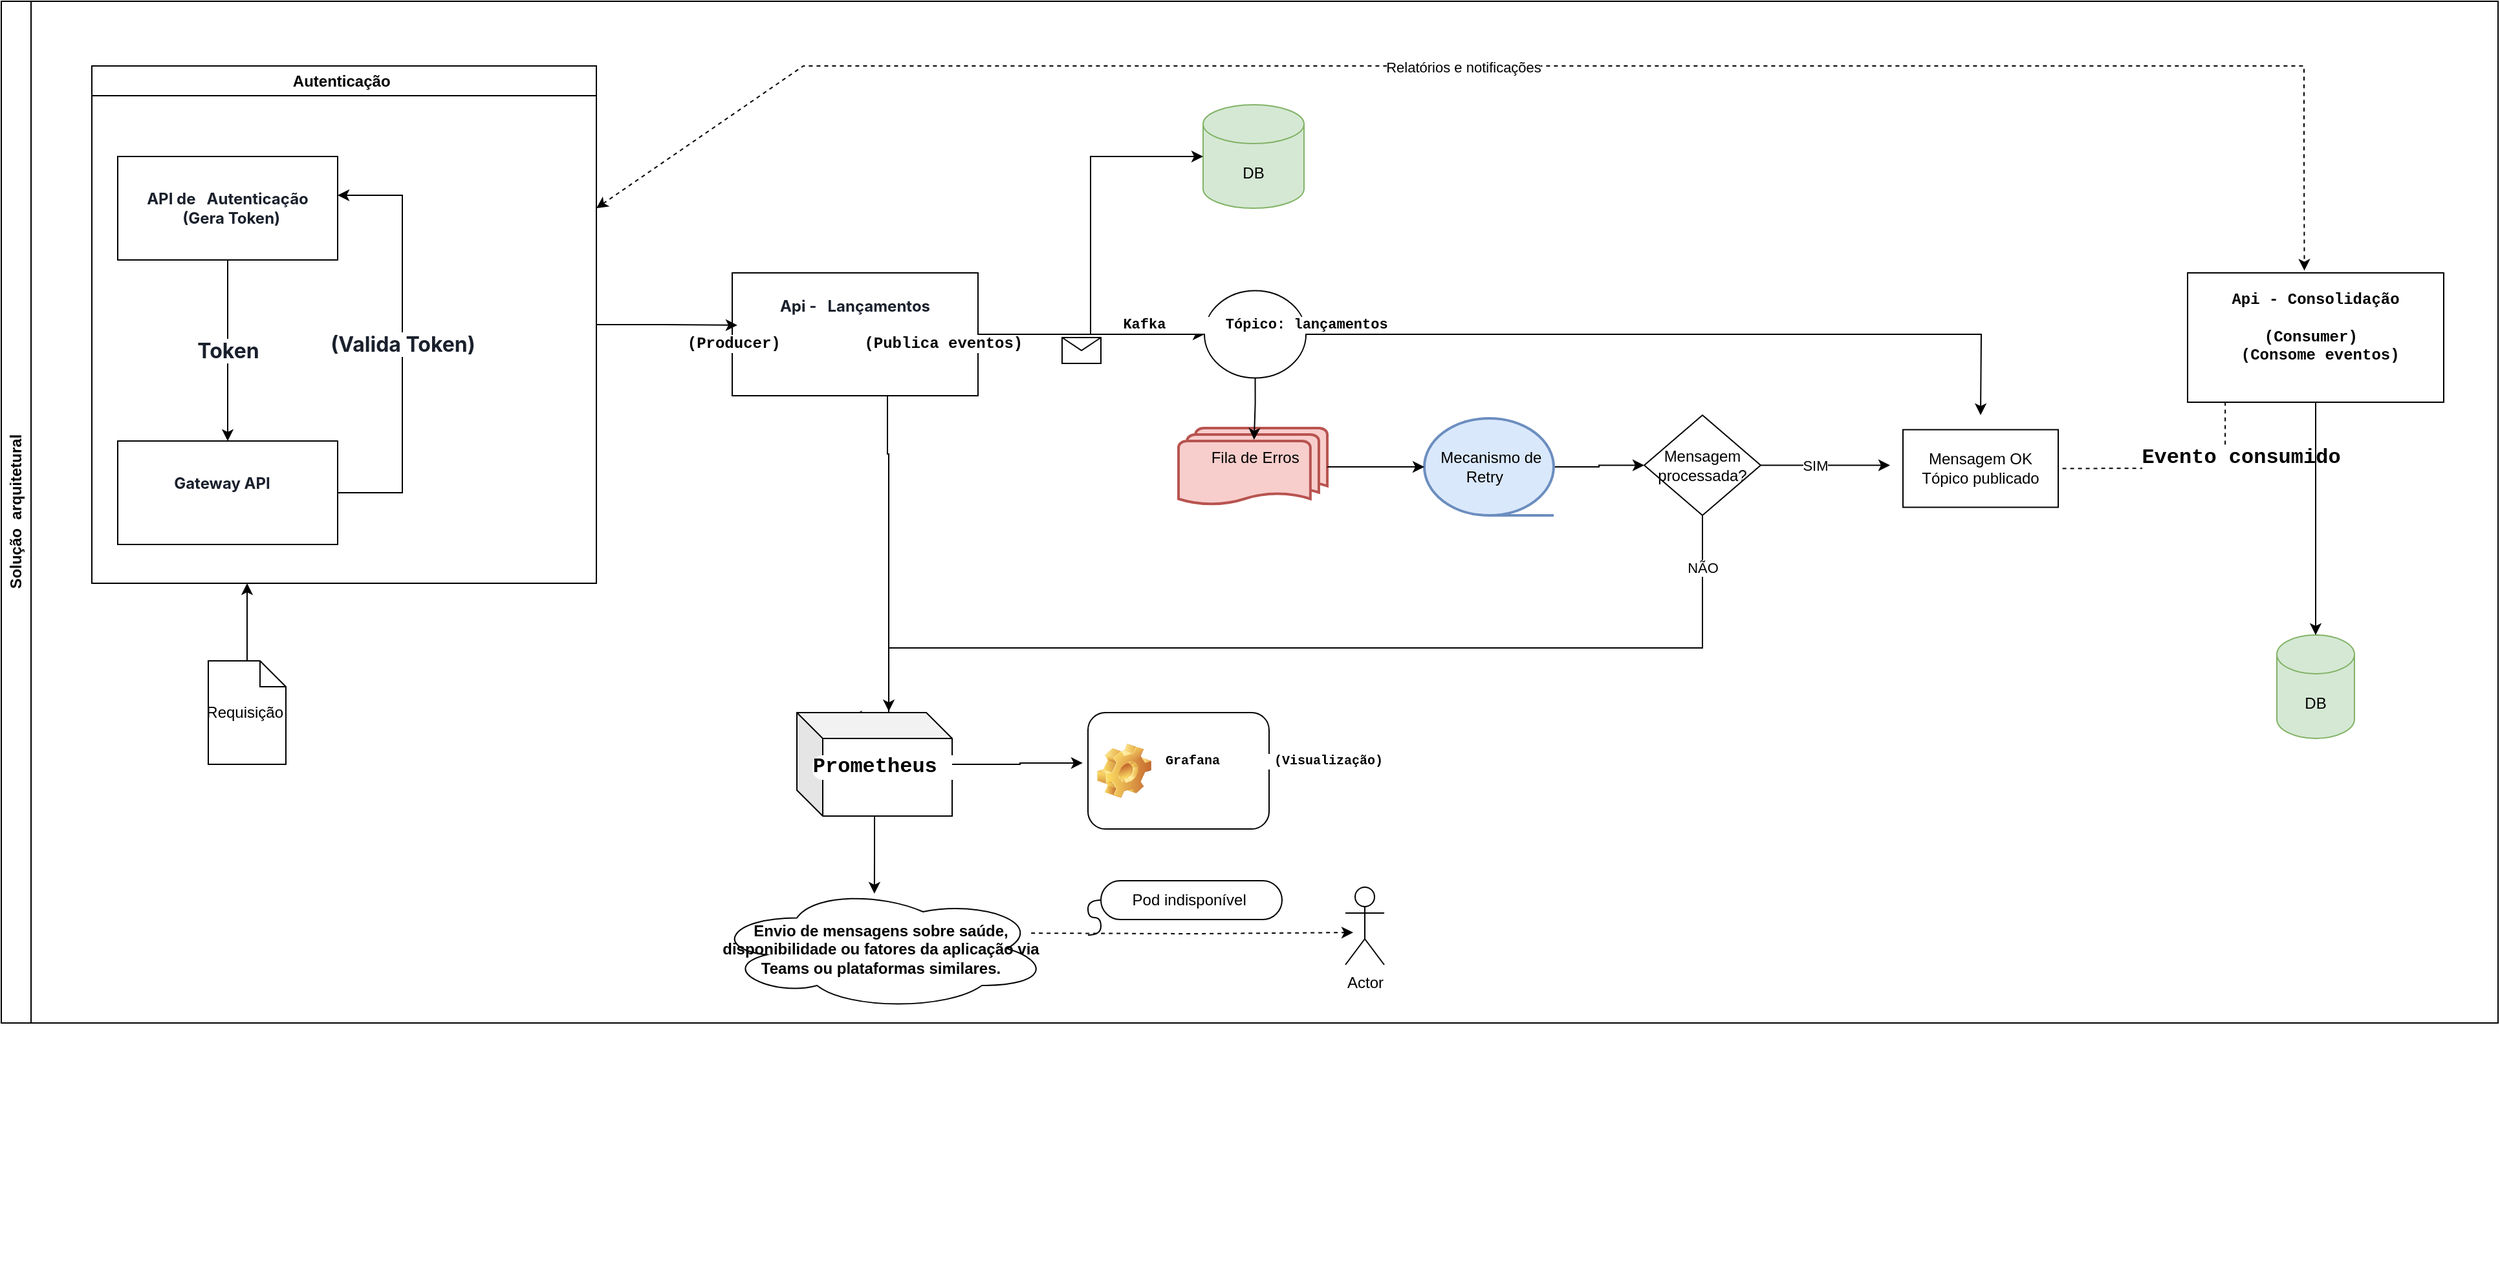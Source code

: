<mxfile version="24.7.17">
  <diagram name="Página-1" id="ITqUPIZxmLZg4kC9uVb1">
    <mxGraphModel dx="2025" dy="1398" grid="1" gridSize="10" guides="1" tooltips="1" connect="1" arrows="1" fold="1" page="1" pageScale="1" pageWidth="827" pageHeight="1169" math="0" shadow="0">
      <root>
        <mxCell id="0" />
        <mxCell id="1" parent="0" />
        <mxCell id="ezG9GX9ZQJPP13QtV_8G-1" value="&lt;pre style=&quot;--tw-border-spacing-x: 0; --tw-border-spacing-y: 0; --tw-translate-x: 0; --tw-translate-y: 0; --tw-rotate: 0; --tw-skew-x: 0; --tw-skew-y: 0; --tw-scale-x: 1; --tw-scale-y: 1; --tw-pan-x: ; --tw-pan-y: ; --tw-pinch-zoom: ; --tw-scroll-snap-strictness: proximity; --tw-gradient-from-position: ; --tw-gradient-via-position: ; --tw-gradient-to-position: ; --tw-ordinal: ; --tw-slashed-zero: ; --tw-numeric-figure: ; --tw-numeric-spacing: ; --tw-numeric-fraction: ; --tw-ring-inset: ; --tw-ring-offset-width: 0px; --tw-ring-offset-color: #fff; --tw-ring-color: rgb(59 130 246 / .5); --tw-ring-offset-shadow: 0 0 #0000; --tw-ring-shadow: 0 0 #0000; --tw-shadow: 0 0 #0000; --tw-shadow-colored: 0 0 #0000; --tw-blur: ; --tw-brightness: ; --tw-contrast: ; --tw-grayscale: ; --tw-hue-rotate: ; --tw-invert: ; --tw-saturate: ; --tw-sepia: ; --tw-drop-shadow: ; --tw-backdrop-blur: ; --tw-backdrop-brightness: ; --tw-backdrop-contrast: ; --tw-backdrop-grayscale: ; --tw-backdrop-hue-rotate: ; --tw-backdrop-invert: ; --tw-backdrop-opacity: ; --tw-backdrop-saturate: ; --tw-backdrop-sepia: ; --tw-contain-size: ; --tw-contain-layout: ; --tw-contain-paint: ; --tw-contain-style: ; box-sizing: border-box; border-width: 0px; border-style: solid; border-color: var(--chakra-colors-chakra-border-color); overflow-wrap: break-word; font-family: ui-monospace, SFMono-Regular, Menlo, Monaco, Consolas, &amp;quot;Liberation Mono&amp;quot;, &amp;quot;Courier New&amp;quot;, monospace; font-size: medium; margin: 0px 0px 1rem; border-radius: 0.5rem; position: relative; color: rgb(0, 0, 0); font-style: normal; font-variant-ligatures: normal; font-variant-caps: normal; letter-spacing: normal; orphans: 2; text-indent: 0px; text-transform: none; widows: 2; word-spacing: 0px; -webkit-text-stroke-width: 0px; background-color: rgb(255, 255, 255); text-decoration-thickness: initial; text-decoration-style: initial; text-decoration-color: initial;&quot; class=&quot;m-0 mb-4 rounded-lg relative&quot;&gt;&lt;br&gt;&lt;/pre&gt;" style="text;whiteSpace=wrap;html=1;align=center;verticalAlign=middle;fontStyle=1" vertex="1" parent="1">
          <mxGeometry x="280" y="900" width="260" height="80" as="geometry" />
        </mxCell>
        <mxCell id="ezG9GX9ZQJPP13QtV_8G-2" value="Solução&amp;nbsp; arquitetural" style="swimlane;horizontal=0;whiteSpace=wrap;html=1;" vertex="1" parent="1">
          <mxGeometry x="20" width="1930" height="790" as="geometry" />
        </mxCell>
        <mxCell id="ezG9GX9ZQJPP13QtV_8G-3" style="edgeStyle=orthogonalEdgeStyle;rounded=0;orthogonalLoop=1;jettySize=auto;html=1;dashed=1;exitX=0.908;exitY=0.374;exitDx=0;exitDy=0;exitPerimeter=0;entryX=0.5;entryY=0.5;entryDx=0;entryDy=0;entryPerimeter=0;" edge="1" parent="ezG9GX9ZQJPP13QtV_8G-2">
          <mxGeometry relative="1" as="geometry">
            <mxPoint x="796.08" y="720.53" as="sourcePoint" />
            <mxPoint x="1045" y="720" as="targetPoint" />
          </mxGeometry>
        </mxCell>
        <mxCell id="ezG9GX9ZQJPP13QtV_8G-4" value="Envio de mensagens sobre saúde, disponibilidade ou fatores da aplicação via Teams ou plataformas similares." style="ellipse;shape=cloud;whiteSpace=wrap;html=1;rounded=0;fontStyle=1;" vertex="1" parent="ezG9GX9ZQJPP13QtV_8G-2">
          <mxGeometry x="550" y="685" width="260" height="95" as="geometry" />
        </mxCell>
        <mxCell id="ezG9GX9ZQJPP13QtV_8G-5" value="&amp;nbsp; Autenticação&amp;nbsp; &amp;nbsp;" style="swimlane;whiteSpace=wrap;html=1;" vertex="1" parent="ezG9GX9ZQJPP13QtV_8G-2">
          <mxGeometry x="70" y="50" width="390" height="400" as="geometry" />
        </mxCell>
        <mxCell id="ezG9GX9ZQJPP13QtV_8G-6" value="&lt;div style=&quot;font-size: 12px;&quot;&gt;&lt;span style=&quot;background-color: rgb(255, 255, 255); color: rgb(26, 32, 44); font-family: Inter, sans-serif; font-size: 12px; white-space: pre;&quot;&gt;API de   &lt;/span&gt;&lt;span style=&quot;background-color: rgb(255, 255, 255); color: rgb(26, 32, 44); font-family: Inter, sans-serif; font-size: 12px; white-space: pre;&quot;&gt;Autenticação&lt;/span&gt;&lt;/div&gt;&lt;div style=&quot;font-size: 12px;&quot;&gt;&lt;span style=&quot;background-color: rgb(255, 255, 255); color: rgb(26, 32, 44); font-family: Inter, sans-serif; font-size: 12px; white-space: pre;&quot;&gt;   (Gera Token) &lt;/span&gt;&lt;/div&gt;" style="rounded=0;whiteSpace=wrap;html=1;align=center;verticalAlign=middle;fontStyle=1;fontSize=12;" vertex="1" parent="ezG9GX9ZQJPP13QtV_8G-5">
          <mxGeometry x="20" y="70" width="170" height="80" as="geometry" />
        </mxCell>
        <mxCell id="ezG9GX9ZQJPP13QtV_8G-7" value="&lt;div style=&quot;font-size: 12px;&quot;&gt;&lt;span style=&quot;color: rgb(26, 32, 44); font-family: Inter, sans-serif; font-size: 12px; white-space: pre; background-color: rgb(255, 255, 255);&quot;&gt;Gateway API   &lt;/span&gt;&lt;/div&gt;&lt;div style=&quot;font-size: 12px;&quot;&gt;&lt;span style=&quot;color: rgb(26, 32, 44); font-family: Inter, sans-serif; font-size: 12px; white-space: pre; background-color: rgb(255, 255, 255);&quot;&gt;     &lt;/span&gt;&lt;/div&gt;" style="rounded=0;whiteSpace=wrap;html=1;align=center;verticalAlign=middle;fontStyle=1;fontSize=12;" vertex="1" parent="ezG9GX9ZQJPP13QtV_8G-5">
          <mxGeometry x="20" y="290" width="170" height="80" as="geometry" />
        </mxCell>
        <mxCell id="ezG9GX9ZQJPP13QtV_8G-8" style="edgeStyle=orthogonalEdgeStyle;rounded=0;orthogonalLoop=1;jettySize=auto;html=1;entryX=0.5;entryY=0;entryDx=0;entryDy=0;align=center;verticalAlign=middle;fontStyle=1" edge="1" parent="ezG9GX9ZQJPP13QtV_8G-5" source="ezG9GX9ZQJPP13QtV_8G-6" target="ezG9GX9ZQJPP13QtV_8G-7">
          <mxGeometry relative="1" as="geometry" />
        </mxCell>
        <mxCell id="ezG9GX9ZQJPP13QtV_8G-9" value="&lt;span style=&quot;color: rgb(26, 32, 44); font-family: Inter, sans-serif; font-size: medium; white-space-collapse: preserve;&quot;&gt;Token&lt;/span&gt;" style="edgeLabel;html=1;align=center;verticalAlign=middle;resizable=0;points=[];fontStyle=1" vertex="1" connectable="0" parent="ezG9GX9ZQJPP13QtV_8G-8">
          <mxGeometry relative="1" as="geometry">
            <mxPoint as="offset" />
          </mxGeometry>
        </mxCell>
        <mxCell id="ezG9GX9ZQJPP13QtV_8G-10" value="&lt;span style=&quot;color: rgb(26, 32, 44); font-family: Inter, sans-serif; font-size: medium; white-space-collapse: preserve;&quot;&gt;(Valida Token)&lt;/span&gt;" style="edgeStyle=orthogonalEdgeStyle;rounded=0;orthogonalLoop=1;jettySize=auto;html=1;align=center;verticalAlign=middle;fontStyle=1;exitX=1;exitY=0.5;exitDx=0;exitDy=0;" edge="1" parent="ezG9GX9ZQJPP13QtV_8G-5" source="ezG9GX9ZQJPP13QtV_8G-7">
          <mxGeometry relative="1" as="geometry">
            <mxPoint x="190" y="100" as="targetPoint" />
            <Array as="points">
              <mxPoint x="240" y="330" />
              <mxPoint x="240" y="100" />
            </Array>
            <mxPoint as="offset" />
          </mxGeometry>
        </mxCell>
        <mxCell id="ezG9GX9ZQJPP13QtV_8G-11" style="edgeStyle=orthogonalEdgeStyle;rounded=0;orthogonalLoop=1;jettySize=auto;html=1;entryX=0.344;entryY=0.038;entryDx=0;entryDy=0;entryPerimeter=0;" edge="1" parent="ezG9GX9ZQJPP13QtV_8G-2" target="ezG9GX9ZQJPP13QtV_8G-19">
          <mxGeometry relative="1" as="geometry">
            <mxPoint x="685" y="400" as="targetPoint" />
            <mxPoint x="685" y="305" as="sourcePoint" />
            <Array as="points">
              <mxPoint x="685" y="350" />
              <mxPoint x="686" y="403" />
            </Array>
          </mxGeometry>
        </mxCell>
        <mxCell id="ezG9GX9ZQJPP13QtV_8G-12" style="edgeStyle=orthogonalEdgeStyle;rounded=0;orthogonalLoop=1;jettySize=auto;html=1;" edge="1" parent="ezG9GX9ZQJPP13QtV_8G-2" source="ezG9GX9ZQJPP13QtV_8G-13" target="ezG9GX9ZQJPP13QtV_8G-15">
          <mxGeometry relative="1" as="geometry" />
        </mxCell>
        <mxCell id="ezG9GX9ZQJPP13QtV_8G-13" value="&lt;div style=&quot;font-size: 12px;&quot;&gt;&lt;span style=&quot;color: rgb(26, 32, 44); font-family: Inter, sans-serif; font-size: 12px; white-space: pre; background-color: rgb(255, 255, 255);&quot;&gt;Api -  &lt;/span&gt;&lt;span style=&quot;color: rgb(26, 32, 44); font-family: Inter, sans-serif; font-size: 12px; white-space: pre; background-color: rgb(255, 255, 255);&quot;&gt; Lançamentos&lt;br style=&quot;font-size: 12px;&quot;&gt;&lt;br style=&quot;font-size: 12px;&quot;&gt;&lt;/span&gt;&lt;pre class=&quot;m-0 mb-4 rounded-lg relative&quot; style=&quot;--tw-border-spacing-x: 0; --tw-border-spacing-y: 0; --tw-translate-x: 0; --tw-translate-y: 0; --tw-rotate: 0; --tw-skew-x: 0; --tw-skew-y: 0; --tw-scale-x: 1; --tw-scale-y: 1; --tw-pan-x: ; --tw-pan-y: ; --tw-pinch-zoom: ; --tw-scroll-snap-strictness: proximity; --tw-gradient-from-position: ; --tw-gradient-via-position: ; --tw-gradient-to-position: ; --tw-ordinal: ; --tw-slashed-zero: ; --tw-numeric-figure: ; --tw-numeric-spacing: ; --tw-numeric-fraction: ; --tw-ring-inset: ; --tw-ring-offset-width: 0px; --tw-ring-offset-color: #fff; --tw-ring-color: rgb(59 130 246 / .5); --tw-ring-offset-shadow: 0 0 #0000; --tw-ring-shadow: 0 0 #0000; --tw-shadow: 0 0 #0000; --tw-shadow-colored: 0 0 #0000; --tw-blur: ; --tw-brightness: ; --tw-contrast: ; --tw-grayscale: ; --tw-hue-rotate: ; --tw-invert: ; --tw-saturate: ; --tw-sepia: ; --tw-drop-shadow: ; --tw-backdrop-blur: ; --tw-backdrop-brightness: ; --tw-backdrop-contrast: ; --tw-backdrop-grayscale: ; --tw-backdrop-hue-rotate: ; --tw-backdrop-invert: ; --tw-backdrop-opacity: ; --tw-backdrop-saturate: ; --tw-backdrop-sepia: ; --tw-contain-size: ; --tw-contain-layout: ; --tw-contain-paint: ; --tw-contain-style: ; box-sizing: border-box; border-width: 0px; border-style: solid; border-color: var(--chakra-colors-chakra-border-color); overflow-wrap: break-word; font-family: ui-monospace, SFMono-Regular, Menlo, Monaco, Consolas, &amp;quot;Liberation Mono&amp;quot;, &amp;quot;Courier New&amp;quot;, monospace; font-size: 12px; margin-top: 0px; margin-bottom: 1rem; border-radius: 0.5rem; position: relative; background-color: rgb(255, 255, 255);&quot;&gt;&lt;code class=&quot;whitespace-pre-wrap&quot; style=&quot;--tw-border-spacing-x: 0; --tw-border-spacing-y: 0; --tw-translate-x: 0; --tw-translate-y: 0; --tw-rotate: 0; --tw-skew-x: 0; --tw-skew-y: 0; --tw-scale-x: 1; --tw-scale-y: 1; --tw-pan-x: ; --tw-pan-y: ; --tw-pinch-zoom: ; --tw-scroll-snap-strictness: proximity; --tw-gradient-from-position: ; --tw-gradient-via-position: ; --tw-gradient-to-position: ; --tw-ordinal: ; --tw-slashed-zero: ; --tw-numeric-figure: ; --tw-numeric-spacing: ; --tw-numeric-fraction: ; --tw-ring-inset: ; --tw-ring-offset-width: 0px; --tw-ring-offset-color: #fff; --tw-ring-color: rgb(59 130 246 / .5); --tw-ring-offset-shadow: 0 0 #0000; --tw-ring-shadow: 0 0 #0000; --tw-shadow: 0 0 #0000; --tw-shadow-colored: 0 0 #0000; --tw-blur: ; --tw-brightness: ; --tw-contrast: ; --tw-grayscale: ; --tw-hue-rotate: ; --tw-invert: ; --tw-saturate: ; --tw-sepia: ; --tw-drop-shadow: ; --tw-backdrop-blur: ; --tw-backdrop-brightness: ; --tw-backdrop-contrast: ; --tw-backdrop-grayscale: ; --tw-backdrop-hue-rotate: ; --tw-backdrop-invert: ; --tw-backdrop-opacity: ; --tw-backdrop-saturate: ; --tw-backdrop-sepia: ; --tw-contain-size: ; --tw-contain-layout: ; --tw-contain-paint: ; --tw-contain-style: ; box-sizing: border-box; border-width: 0px; border-style: solid; border-color: var(--chakra-colors-chakra-border-color); overflow-wrap: break-word; font-family: ui-monospace, SFMono-Regular, Menlo, Monaco, Consolas, &amp;quot;Liberation Mono&amp;quot;, &amp;quot;Courier New&amp;quot;, monospace; font-size: 12px; text-wrap-mode: wrap;&quot;&gt;(Producer)         (Publica eventos)&lt;/code&gt;&lt;/pre&gt;&lt;span style=&quot;color: rgb(26, 32, 44); font-family: Inter, sans-serif; font-size: 12px; white-space: pre; background-color: rgb(255, 255, 255);&quot;&gt;&lt;/span&gt;&lt;/div&gt;" style="rounded=0;whiteSpace=wrap;html=1;align=center;verticalAlign=middle;fontStyle=1;fontSize=12;" vertex="1" parent="ezG9GX9ZQJPP13QtV_8G-2">
          <mxGeometry x="565" y="210" width="190" height="95" as="geometry" />
        </mxCell>
        <mxCell id="ezG9GX9ZQJPP13QtV_8G-14" style="edgeStyle=orthogonalEdgeStyle;rounded=0;orthogonalLoop=1;jettySize=auto;html=1;" edge="1" parent="ezG9GX9ZQJPP13QtV_8G-2" source="ezG9GX9ZQJPP13QtV_8G-15">
          <mxGeometry relative="1" as="geometry">
            <mxPoint x="1530" y="320" as="targetPoint" />
          </mxGeometry>
        </mxCell>
        <mxCell id="ezG9GX9ZQJPP13QtV_8G-15" value="&lt;pre style=&quot;font-weight: 700; --tw-border-spacing-x: 0; --tw-border-spacing-y: 0; --tw-translate-x: 0; --tw-translate-y: 0; --tw-rotate: 0; --tw-skew-x: 0; --tw-skew-y: 0; --tw-scale-x: 1; --tw-scale-y: 1; --tw-pan-x: ; --tw-pan-y: ; --tw-pinch-zoom: ; --tw-scroll-snap-strictness: proximity; --tw-gradient-from-position: ; --tw-gradient-via-position: ; --tw-gradient-to-position: ; --tw-ordinal: ; --tw-slashed-zero: ; --tw-numeric-figure: ; --tw-numeric-spacing: ; --tw-numeric-fraction: ; --tw-ring-inset: ; --tw-ring-offset-width: 0px; --tw-ring-offset-color: #fff; --tw-ring-color: rgb(59 130 246 / .5); --tw-ring-offset-shadow: 0 0 #0000; --tw-ring-shadow: 0 0 #0000; --tw-shadow: 0 0 #0000; --tw-shadow-colored: 0 0 #0000; --tw-blur: ; --tw-brightness: ; --tw-contrast: ; --tw-grayscale: ; --tw-hue-rotate: ; --tw-invert: ; --tw-saturate: ; --tw-sepia: ; --tw-drop-shadow: ; --tw-backdrop-blur: ; --tw-backdrop-brightness: ; --tw-backdrop-contrast: ; --tw-backdrop-grayscale: ; --tw-backdrop-hue-rotate: ; --tw-backdrop-invert: ; --tw-backdrop-opacity: ; --tw-backdrop-saturate: ; --tw-backdrop-sepia: ; --tw-contain-size: ; --tw-contain-layout: ; --tw-contain-paint: ; --tw-contain-style: ; box-sizing: border-box; border-width: 0px; border-style: solid; border-color: var(--chakra-colors-chakra-border-color); overflow-wrap: break-word; font-family: ui-monospace, SFMono-Regular, Menlo, Monaco, Consolas, &amp;quot;Liberation Mono&amp;quot;, &amp;quot;Courier New&amp;quot;, monospace; margin-top: 0px; margin-bottom: 1rem; border-radius: 0.5rem; position: relative; background-color: rgb(255, 255, 255); font-size: 11px;&quot; class=&quot;m-0 mb-4 rounded-lg relative&quot;&gt;&lt;code style=&quot;--tw-border-spacing-x: 0; --tw-border-spacing-y: 0; --tw-translate-x: 0; --tw-translate-y: 0; --tw-rotate: 0; --tw-skew-x: 0; --tw-skew-y: 0; --tw-scale-x: 1; --tw-scale-y: 1; --tw-pan-x: ; --tw-pan-y: ; --tw-pinch-zoom: ; --tw-scroll-snap-strictness: proximity; --tw-gradient-from-position: ; --tw-gradient-via-position: ; --tw-gradient-to-position: ; --tw-ordinal: ; --tw-slashed-zero: ; --tw-numeric-figure: ; --tw-numeric-spacing: ; --tw-numeric-fraction: ; --tw-ring-inset: ; --tw-ring-offset-width: 0px; --tw-ring-offset-color: #fff; --tw-ring-color: rgb(59 130 246 / .5); --tw-ring-offset-shadow: 0 0 #0000; --tw-ring-shadow: 0 0 #0000; --tw-shadow: 0 0 #0000; --tw-shadow-colored: 0 0 #0000; --tw-blur: ; --tw-brightness: ; --tw-contrast: ; --tw-grayscale: ; --tw-hue-rotate: ; --tw-invert: ; --tw-saturate: ; --tw-sepia: ; --tw-drop-shadow: ; --tw-backdrop-blur: ; --tw-backdrop-brightness: ; --tw-backdrop-contrast: ; --tw-backdrop-grayscale: ; --tw-backdrop-hue-rotate: ; --tw-backdrop-invert: ; --tw-backdrop-opacity: ; --tw-backdrop-saturate: ; --tw-backdrop-sepia: ; --tw-contain-size: ; --tw-contain-layout: ; --tw-contain-paint: ; --tw-contain-style: ; box-sizing: border-box; border-width: 0px; border-style: solid; border-color: var(--chakra-colors-chakra-border-color); overflow-wrap: break-word; font-family: ui-monospace, SFMono-Regular, Menlo, Monaco, Consolas, &amp;quot;Liberation Mono&amp;quot;, &amp;quot;Courier New&amp;quot;, monospace; font-size: 1em; text-wrap-mode: wrap;&quot; class=&quot;whitespace-pre-wrap&quot;&gt;Kafka       &lt;/code&gt;Tópico: lançamentos&lt;/pre&gt;" style="ellipse;whiteSpace=wrap;html=1;aspect=fixed;" vertex="1" parent="ezG9GX9ZQJPP13QtV_8G-2">
          <mxGeometry x="930" y="223.75" width="78.55" height="67.5" as="geometry" />
        </mxCell>
        <mxCell id="ezG9GX9ZQJPP13QtV_8G-16" value="" style="endArrow=none;dashed=1;html=1;rounded=0;align=center;verticalAlign=middle;fontStyle=1;exitX=0.147;exitY=0.997;exitDx=0;exitDy=0;exitPerimeter=0;entryX=1;entryY=0.5;entryDx=0;entryDy=0;" edge="1" parent="ezG9GX9ZQJPP13QtV_8G-2" source="ezG9GX9ZQJPP13QtV_8G-27" target="ezG9GX9ZQJPP13QtV_8G-43">
          <mxGeometry width="50" height="50" relative="1" as="geometry">
            <mxPoint x="1810" y="350" as="sourcePoint" />
            <mxPoint x="1500" y="380" as="targetPoint" />
            <Array as="points">
              <mxPoint x="1719" y="361" />
            </Array>
          </mxGeometry>
        </mxCell>
        <mxCell id="ezG9GX9ZQJPP13QtV_8G-17" value="Text" style="edgeLabel;html=1;align=center;verticalAlign=middle;resizable=0;points=[];fontStyle=1" vertex="1" connectable="0" parent="ezG9GX9ZQJPP13QtV_8G-16">
          <mxGeometry relative="1" as="geometry">
            <mxPoint x="50" y="1" as="offset" />
          </mxGeometry>
        </mxCell>
        <mxCell id="ezG9GX9ZQJPP13QtV_8G-18" value="&lt;pre class=&quot;m-0 mb-4 rounded-lg relative&quot; style=&quot;--tw-border-spacing-x: 0; --tw-border-spacing-y: 0; --tw-translate-x: 0; --tw-translate-y: 0; --tw-rotate: 0; --tw-skew-x: 0; --tw-skew-y: 0; --tw-scale-x: 1; --tw-scale-y: 1; --tw-pan-x: ; --tw-pan-y: ; --tw-pinch-zoom: ; --tw-scroll-snap-strictness: proximity; --tw-gradient-from-position: ; --tw-gradient-via-position: ; --tw-gradient-to-position: ; --tw-ordinal: ; --tw-slashed-zero: ; --tw-numeric-figure: ; --tw-numeric-spacing: ; --tw-numeric-fraction: ; --tw-ring-inset: ; --tw-ring-offset-width: 0px; --tw-ring-offset-color: #fff; --tw-ring-color: rgb(59 130 246 / .5); --tw-ring-offset-shadow: 0 0 #0000; --tw-ring-shadow: 0 0 #0000; --tw-shadow: 0 0 #0000; --tw-shadow-colored: 0 0 #0000; --tw-blur: ; --tw-brightness: ; --tw-contrast: ; --tw-grayscale: ; --tw-hue-rotate: ; --tw-invert: ; --tw-saturate: ; --tw-sepia: ; --tw-drop-shadow: ; --tw-backdrop-blur: ; --tw-backdrop-brightness: ; --tw-backdrop-contrast: ; --tw-backdrop-grayscale: ; --tw-backdrop-hue-rotate: ; --tw-backdrop-invert: ; --tw-backdrop-opacity: ; --tw-backdrop-saturate: ; --tw-backdrop-sepia: ; --tw-contain-size: ; --tw-contain-layout: ; --tw-contain-paint: ; --tw-contain-style: ; box-sizing: border-box; border-width: 0px; border-style: solid; border-color: var(--chakra-colors-chakra-border-color); overflow-wrap: break-word; font-family: ui-monospace, SFMono-Regular, Menlo, Monaco, Consolas, &amp;quot;Liberation Mono&amp;quot;, &amp;quot;Courier New&amp;quot;, monospace; font-size: medium; margin-top: 0px; margin-bottom: 1rem; border-radius: 0.5rem; position: relative;&quot;&gt;&lt;code class=&quot;whitespace-pre-wrap&quot; style=&quot;--tw-border-spacing-x: 0; --tw-border-spacing-y: 0; --tw-translate-x: 0; --tw-translate-y: 0; --tw-rotate: 0; --tw-skew-x: 0; --tw-skew-y: 0; --tw-scale-x: 1; --tw-scale-y: 1; --tw-pan-x: ; --tw-pan-y: ; --tw-pinch-zoom: ; --tw-scroll-snap-strictness: proximity; --tw-gradient-from-position: ; --tw-gradient-via-position: ; --tw-gradient-to-position: ; --tw-ordinal: ; --tw-slashed-zero: ; --tw-numeric-figure: ; --tw-numeric-spacing: ; --tw-numeric-fraction: ; --tw-ring-inset: ; --tw-ring-offset-width: 0px; --tw-ring-offset-color: #fff; --tw-ring-color: rgb(59 130 246 / .5); --tw-ring-offset-shadow: 0 0 #0000; --tw-ring-shadow: 0 0 #0000; --tw-shadow: 0 0 #0000; --tw-shadow-colored: 0 0 #0000; --tw-blur: ; --tw-brightness: ; --tw-contrast: ; --tw-grayscale: ; --tw-hue-rotate: ; --tw-invert: ; --tw-saturate: ; --tw-sepia: ; --tw-drop-shadow: ; --tw-backdrop-blur: ; --tw-backdrop-brightness: ; --tw-backdrop-contrast: ; --tw-backdrop-grayscale: ; --tw-backdrop-hue-rotate: ; --tw-backdrop-invert: ; --tw-backdrop-opacity: ; --tw-backdrop-saturate: ; --tw-backdrop-sepia: ; --tw-contain-size: ; --tw-contain-layout: ; --tw-contain-paint: ; --tw-contain-style: ; box-sizing: border-box; border-width: 0px; border-style: solid; border-color: var(--chakra-colors-chakra-border-color); overflow-wrap: break-word; font-family: ui-monospace, SFMono-Regular, Menlo, Monaco, Consolas, &amp;quot;Liberation Mono&amp;quot;, &amp;quot;Courier New&amp;quot;, monospace; font-size: 1em; text-wrap-mode: wrap;&quot;&gt;Evento consumido&lt;/code&gt;&lt;/pre&gt;" style="edgeLabel;html=1;align=center;verticalAlign=middle;resizable=0;points=[];fontStyle=1" vertex="1" connectable="0" parent="ezG9GX9ZQJPP13QtV_8G-16">
          <mxGeometry relative="1" as="geometry">
            <mxPoint x="50" as="offset" />
          </mxGeometry>
        </mxCell>
        <mxCell id="ezG9GX9ZQJPP13QtV_8G-19" value="&lt;pre style=&quot;font-weight: 700; --tw-border-spacing-x: 0; --tw-border-spacing-y: 0; --tw-translate-x: 0; --tw-translate-y: 0; --tw-rotate: 0; --tw-skew-x: 0; --tw-skew-y: 0; --tw-scale-x: 1; --tw-scale-y: 1; --tw-pan-x: ; --tw-pan-y: ; --tw-pinch-zoom: ; --tw-scroll-snap-strictness: proximity; --tw-gradient-from-position: ; --tw-gradient-via-position: ; --tw-gradient-to-position: ; --tw-ordinal: ; --tw-slashed-zero: ; --tw-numeric-figure: ; --tw-numeric-spacing: ; --tw-numeric-fraction: ; --tw-ring-inset: ; --tw-ring-offset-width: 0px; --tw-ring-offset-color: #fff; --tw-ring-color: rgb(59 130 246 / .5); --tw-ring-offset-shadow: 0 0 #0000; --tw-ring-shadow: 0 0 #0000; --tw-shadow: 0 0 #0000; --tw-shadow-colored: 0 0 #0000; --tw-blur: ; --tw-brightness: ; --tw-contrast: ; --tw-grayscale: ; --tw-hue-rotate: ; --tw-invert: ; --tw-saturate: ; --tw-sepia: ; --tw-drop-shadow: ; --tw-backdrop-blur: ; --tw-backdrop-brightness: ; --tw-backdrop-contrast: ; --tw-backdrop-grayscale: ; --tw-backdrop-hue-rotate: ; --tw-backdrop-invert: ; --tw-backdrop-opacity: ; --tw-backdrop-saturate: ; --tw-backdrop-sepia: ; --tw-contain-size: ; --tw-contain-layout: ; --tw-contain-paint: ; --tw-contain-style: ; box-sizing: border-box; border-width: 0px; border-style: solid; border-color: var(--chakra-colors-chakra-border-color); overflow-wrap: break-word; font-family: ui-monospace, SFMono-Regular, Menlo, Monaco, Consolas, &amp;quot;Liberation Mono&amp;quot;, &amp;quot;Courier New&amp;quot;, monospace; font-size: medium; margin-top: 0px; margin-bottom: 1rem; border-radius: 0.5rem; position: relative; background-color: rgb(255, 255, 255);&quot; class=&quot;m-0 mb-4 rounded-lg relative&quot;&gt;&lt;code style=&quot;--tw-border-spacing-x: 0; --tw-border-spacing-y: 0; --tw-translate-x: 0; --tw-translate-y: 0; --tw-rotate: 0; --tw-skew-x: 0; --tw-skew-y: 0; --tw-scale-x: 1; --tw-scale-y: 1; --tw-pan-x: ; --tw-pan-y: ; --tw-pinch-zoom: ; --tw-scroll-snap-strictness: proximity; --tw-gradient-from-position: ; --tw-gradient-via-position: ; --tw-gradient-to-position: ; --tw-ordinal: ; --tw-slashed-zero: ; --tw-numeric-figure: ; --tw-numeric-spacing: ; --tw-numeric-fraction: ; --tw-ring-inset: ; --tw-ring-offset-width: 0px; --tw-ring-offset-color: #fff; --tw-ring-color: rgb(59 130 246 / .5); --tw-ring-offset-shadow: 0 0 #0000; --tw-ring-shadow: 0 0 #0000; --tw-shadow: 0 0 #0000; --tw-shadow-colored: 0 0 #0000; --tw-blur: ; --tw-brightness: ; --tw-contrast: ; --tw-grayscale: ; --tw-hue-rotate: ; --tw-invert: ; --tw-saturate: ; --tw-sepia: ; --tw-drop-shadow: ; --tw-backdrop-blur: ; --tw-backdrop-brightness: ; --tw-backdrop-contrast: ; --tw-backdrop-grayscale: ; --tw-backdrop-hue-rotate: ; --tw-backdrop-invert: ; --tw-backdrop-opacity: ; --tw-backdrop-saturate: ; --tw-backdrop-sepia: ; --tw-contain-size: ; --tw-contain-layout: ; --tw-contain-paint: ; --tw-contain-style: ; box-sizing: border-box; border-width: 0px; border-style: solid; border-color: var(--chakra-colors-chakra-border-color); overflow-wrap: break-word; font-family: ui-monospace, SFMono-Regular, Menlo, Monaco, Consolas, &amp;quot;Liberation Mono&amp;quot;, &amp;quot;Courier New&amp;quot;, monospace; font-size: 1em; text-wrap-mode: wrap;&quot; class=&quot;whitespace-pre-wrap&quot;&gt;Prometheus  &lt;/code&gt;&lt;/pre&gt;" style="shape=cube;whiteSpace=wrap;html=1;boundedLbl=1;backgroundOutline=1;darkOpacity=0.05;darkOpacity2=0.1;" vertex="1" parent="ezG9GX9ZQJPP13QtV_8G-2">
          <mxGeometry x="615" y="550" width="120" height="80" as="geometry" />
        </mxCell>
        <mxCell id="ezG9GX9ZQJPP13QtV_8G-20" value="&lt;pre style=&quot;text-align: center; --tw-border-spacing-x: 0; --tw-border-spacing-y: 0; --tw-translate-x: 0; --tw-translate-y: 0; --tw-rotate: 0; --tw-skew-x: 0; --tw-skew-y: 0; --tw-scale-x: 1; --tw-scale-y: 1; --tw-pan-x: ; --tw-pan-y: ; --tw-pinch-zoom: ; --tw-scroll-snap-strictness: proximity; --tw-gradient-from-position: ; --tw-gradient-via-position: ; --tw-gradient-to-position: ; --tw-ordinal: ; --tw-slashed-zero: ; --tw-numeric-figure: ; --tw-numeric-spacing: ; --tw-numeric-fraction: ; --tw-ring-inset: ; --tw-ring-offset-width: 0px; --tw-ring-offset-color: #fff; --tw-ring-color: rgb(59 130 246 / .5); --tw-ring-offset-shadow: 0 0 #0000; --tw-ring-shadow: 0 0 #0000; --tw-shadow: 0 0 #0000; --tw-shadow-colored: 0 0 #0000; --tw-blur: ; --tw-brightness: ; --tw-contrast: ; --tw-grayscale: ; --tw-hue-rotate: ; --tw-invert: ; --tw-saturate: ; --tw-sepia: ; --tw-drop-shadow: ; --tw-backdrop-blur: ; --tw-backdrop-brightness: ; --tw-backdrop-contrast: ; --tw-backdrop-grayscale: ; --tw-backdrop-hue-rotate: ; --tw-backdrop-invert: ; --tw-backdrop-opacity: ; --tw-backdrop-saturate: ; --tw-backdrop-sepia: ; --tw-contain-size: ; --tw-contain-layout: ; --tw-contain-paint: ; --tw-contain-style: ; box-sizing: border-box; border-width: 0px; border-style: solid; border-color: var(--chakra-colors-chakra-border-color); overflow-wrap: break-word; font-family: ui-monospace, SFMono-Regular, Menlo, Monaco, Consolas, &amp;quot;Liberation Mono&amp;quot;, &amp;quot;Courier New&amp;quot;, monospace; font-size: 10px; margin-top: 0px; margin-bottom: 1rem; border-radius: 0.5rem; position: relative; background-color: rgb(255, 255, 255);&quot; class=&quot;m-0 mb-4 rounded-lg relative&quot;&gt;&lt;code style=&quot;--tw-border-spacing-x: 0; --tw-border-spacing-y: 0; --tw-translate-x: 0; --tw-translate-y: 0; --tw-rotate: 0; --tw-skew-x: 0; --tw-skew-y: 0; --tw-scale-x: 1; --tw-scale-y: 1; --tw-pan-x: ; --tw-pan-y: ; --tw-pinch-zoom: ; --tw-scroll-snap-strictness: proximity; --tw-gradient-from-position: ; --tw-gradient-via-position: ; --tw-gradient-to-position: ; --tw-ordinal: ; --tw-slashed-zero: ; --tw-numeric-figure: ; --tw-numeric-spacing: ; --tw-numeric-fraction: ; --tw-ring-inset: ; --tw-ring-offset-width: 0px; --tw-ring-offset-color: #fff; --tw-ring-color: rgb(59 130 246 / .5); --tw-ring-offset-shadow: 0 0 #0000; --tw-ring-shadow: 0 0 #0000; --tw-shadow: 0 0 #0000; --tw-shadow-colored: 0 0 #0000; --tw-blur: ; --tw-brightness: ; --tw-contrast: ; --tw-grayscale: ; --tw-hue-rotate: ; --tw-invert: ; --tw-saturate: ; --tw-sepia: ; --tw-drop-shadow: ; --tw-backdrop-blur: ; --tw-backdrop-brightness: ; --tw-backdrop-contrast: ; --tw-backdrop-grayscale: ; --tw-backdrop-hue-rotate: ; --tw-backdrop-invert: ; --tw-backdrop-opacity: ; --tw-backdrop-saturate: ; --tw-backdrop-sepia: ; --tw-contain-size: ; --tw-contain-layout: ; --tw-contain-paint: ; --tw-contain-style: ; box-sizing: border-box; border-width: 0px; border-style: solid; border-color: var(--chakra-colors-chakra-border-color); overflow-wrap: break-word; font-family: ui-monospace, SFMono-Regular, Menlo, Monaco, Consolas, &amp;quot;Liberation Mono&amp;quot;, &amp;quot;Courier New&amp;quot;, monospace; font-size: 10px; text-wrap-mode: wrap;&quot; class=&quot;whitespace-pre-wrap&quot;&gt; Grafana       (Visualização)&lt;/code&gt;&lt;/pre&gt;" style="label;whiteSpace=wrap;html=1;image=img/clipart/Gear_128x128.png;fontSize=10;" vertex="1" parent="ezG9GX9ZQJPP13QtV_8G-2">
          <mxGeometry x="840" y="550" width="140" height="90" as="geometry" />
        </mxCell>
        <mxCell id="ezG9GX9ZQJPP13QtV_8G-21" style="edgeStyle=orthogonalEdgeStyle;rounded=0;orthogonalLoop=1;jettySize=auto;html=1;entryX=-0.029;entryY=0.433;entryDx=0;entryDy=0;entryPerimeter=0;" edge="1" parent="ezG9GX9ZQJPP13QtV_8G-2" source="ezG9GX9ZQJPP13QtV_8G-19" target="ezG9GX9ZQJPP13QtV_8G-20">
          <mxGeometry relative="1" as="geometry" />
        </mxCell>
        <mxCell id="ezG9GX9ZQJPP13QtV_8G-22" style="edgeStyle=orthogonalEdgeStyle;rounded=0;orthogonalLoop=1;jettySize=auto;html=1;entryX=0.442;entryY=0.053;entryDx=0;entryDy=0;entryPerimeter=0;" edge="1" parent="ezG9GX9ZQJPP13QtV_8G-2" source="ezG9GX9ZQJPP13QtV_8G-19">
          <mxGeometry relative="1" as="geometry">
            <mxPoint x="674.92" y="690.035" as="targetPoint" />
          </mxGeometry>
        </mxCell>
        <mxCell id="ezG9GX9ZQJPP13QtV_8G-23" value="Actor" style="shape=umlActor;verticalLabelPosition=bottom;verticalAlign=top;html=1;outlineConnect=0;" vertex="1" parent="ezG9GX9ZQJPP13QtV_8G-2">
          <mxGeometry x="1039" y="685" width="30" height="60" as="geometry" />
        </mxCell>
        <mxCell id="ezG9GX9ZQJPP13QtV_8G-24" value="Pod indisponível&amp;nbsp;" style="whiteSpace=wrap;html=1;rounded=1;arcSize=50;align=center;verticalAlign=middle;strokeWidth=1;autosize=1;spacing=4;treeFolding=1;treeMoving=1;newEdgeStyle={&quot;edgeStyle&quot;:&quot;entityRelationEdgeStyle&quot;,&quot;startArrow&quot;:&quot;none&quot;,&quot;endArrow&quot;:&quot;none&quot;,&quot;segment&quot;:10,&quot;curved&quot;:1,&quot;sourcePerimeterSpacing&quot;:0,&quot;targetPerimeterSpacing&quot;:0};" vertex="1" parent="ezG9GX9ZQJPP13QtV_8G-2">
          <mxGeometry x="850" y="680" width="140" height="30" as="geometry" />
        </mxCell>
        <mxCell id="ezG9GX9ZQJPP13QtV_8G-25" value="" style="edgeStyle=entityRelationEdgeStyle;startArrow=none;endArrow=none;segment=10;curved=1;sourcePerimeterSpacing=0;targetPerimeterSpacing=0;rounded=0;" edge="1" parent="ezG9GX9ZQJPP13QtV_8G-2" target="ezG9GX9ZQJPP13QtV_8G-24">
          <mxGeometry relative="1" as="geometry">
            <mxPoint x="840" y="722" as="sourcePoint" />
          </mxGeometry>
        </mxCell>
        <mxCell id="ezG9GX9ZQJPP13QtV_8G-26" value="DB" style="shape=cylinder3;whiteSpace=wrap;html=1;boundedLbl=1;backgroundOutline=1;size=15;fillColor=#d5e8d4;strokeColor=#82b366;" vertex="1" parent="ezG9GX9ZQJPP13QtV_8G-2">
          <mxGeometry x="1759" y="490" width="60" height="80" as="geometry" />
        </mxCell>
        <mxCell id="ezG9GX9ZQJPP13QtV_8G-27" value="&lt;div style=&quot;font-size: 12px;&quot;&gt;&lt;pre class=&quot;m-0 mb-4 rounded-lg relative&quot; style=&quot;--tw-border-spacing-x: 0; --tw-border-spacing-y: 0; --tw-translate-x: 0; --tw-translate-y: 0; --tw-rotate: 0; --tw-skew-x: 0; --tw-skew-y: 0; --tw-scale-x: 1; --tw-scale-y: 1; --tw-pan-x: ; --tw-pan-y: ; --tw-pinch-zoom: ; --tw-scroll-snap-strictness: proximity; --tw-gradient-from-position: ; --tw-gradient-via-position: ; --tw-gradient-to-position: ; --tw-ordinal: ; --tw-slashed-zero: ; --tw-numeric-figure: ; --tw-numeric-spacing: ; --tw-numeric-fraction: ; --tw-ring-inset: ; --tw-ring-offset-width: 0px; --tw-ring-offset-color: #fff; --tw-ring-color: rgb(59 130 246 / .5); --tw-ring-offset-shadow: 0 0 #0000; --tw-ring-shadow: 0 0 #0000; --tw-shadow: 0 0 #0000; --tw-shadow-colored: 0 0 #0000; --tw-blur: ; --tw-brightness: ; --tw-contrast: ; --tw-grayscale: ; --tw-hue-rotate: ; --tw-invert: ; --tw-saturate: ; --tw-sepia: ; --tw-drop-shadow: ; --tw-backdrop-blur: ; --tw-backdrop-brightness: ; --tw-backdrop-contrast: ; --tw-backdrop-grayscale: ; --tw-backdrop-hue-rotate: ; --tw-backdrop-invert: ; --tw-backdrop-opacity: ; --tw-backdrop-saturate: ; --tw-backdrop-sepia: ; --tw-contain-size: ; --tw-contain-layout: ; --tw-contain-paint: ; --tw-contain-style: ; box-sizing: border-box; border-width: 0px; border-style: solid; border-color: var(--chakra-colors-chakra-border-color); overflow-wrap: break-word; font-family: ui-monospace, SFMono-Regular, Menlo, Monaco, Consolas, &amp;quot;Liberation Mono&amp;quot;, &amp;quot;Courier New&amp;quot;, monospace; font-size: 12px; margin-top: 0px; margin-bottom: 1rem; border-radius: 0.5rem; position: relative; background-color: rgb(255, 255, 255);&quot;&gt;&lt;div style=&quot;font-size: 12px;&quot;&gt;&lt;span style=&quot;font-size: 12px; white-space: normal;&quot;&gt;Api - Consolidação&lt;/span&gt;&lt;/div&gt;&lt;code class=&quot;whitespace-pre-wrap&quot; style=&quot;--tw-border-spacing-x: 0; --tw-border-spacing-y: 0; --tw-translate-x: 0; --tw-translate-y: 0; --tw-rotate: 0; --tw-skew-x: 0; --tw-skew-y: 0; --tw-scale-x: 1; --tw-scale-y: 1; --tw-pan-x: ; --tw-pan-y: ; --tw-pinch-zoom: ; --tw-scroll-snap-strictness: proximity; --tw-gradient-from-position: ; --tw-gradient-via-position: ; --tw-gradient-to-position: ; --tw-ordinal: ; --tw-slashed-zero: ; --tw-numeric-figure: ; --tw-numeric-spacing: ; --tw-numeric-fraction: ; --tw-ring-inset: ; --tw-ring-offset-width: 0px; --tw-ring-offset-color: #fff; --tw-ring-color: rgb(59 130 246 / .5); --tw-ring-offset-shadow: 0 0 #0000; --tw-ring-shadow: 0 0 #0000; --tw-shadow: 0 0 #0000; --tw-shadow-colored: 0 0 #0000; --tw-blur: ; --tw-brightness: ; --tw-contrast: ; --tw-grayscale: ; --tw-hue-rotate: ; --tw-invert: ; --tw-saturate: ; --tw-sepia: ; --tw-drop-shadow: ; --tw-backdrop-blur: ; --tw-backdrop-brightness: ; --tw-backdrop-contrast: ; --tw-backdrop-grayscale: ; --tw-backdrop-hue-rotate: ; --tw-backdrop-invert: ; --tw-backdrop-opacity: ; --tw-backdrop-saturate: ; --tw-backdrop-sepia: ; --tw-contain-size: ; --tw-contain-layout: ; --tw-contain-paint: ; --tw-contain-style: ; box-sizing: border-box; border-width: 0px; border-style: solid; border-color: var(--chakra-colors-chakra-border-color); overflow-wrap: break-word; font-family: ui-monospace, SFMono-Regular, Menlo, Monaco, Consolas, &amp;quot;Liberation Mono&amp;quot;, &amp;quot;Courier New&amp;quot;, monospace; font-size: 12px; text-wrap-mode: wrap;&quot;&gt;&lt;div style=&quot;font-size: 12px;&quot;&gt;&lt;br style=&quot;font-size: 12px;&quot;&gt;&lt;/div&gt;&lt;div style=&quot;font-size: 12px;&quot;&gt;&lt;span style=&quot;font-size: 12px; white-space-collapse: collapse;&quot;&gt;(Consumer)&amp;nbsp;&lt;/span&gt;&lt;/div&gt;&lt;div style=&quot;font-size: 12px;&quot;&gt;&lt;span style=&quot;font-size: 12px; white-space-collapse: collapse;&quot;&gt;&amp;nbsp;(Consome eventos)&lt;/span&gt;&lt;/div&gt;&lt;/code&gt;&lt;/pre&gt;&lt;/div&gt;" style="rounded=0;whiteSpace=wrap;html=1;align=center;verticalAlign=middle;fontStyle=1;fontSize=12;" vertex="1" parent="ezG9GX9ZQJPP13QtV_8G-2">
          <mxGeometry x="1690" y="210" width="198" height="100" as="geometry" />
        </mxCell>
        <mxCell id="ezG9GX9ZQJPP13QtV_8G-28" style="edgeStyle=orthogonalEdgeStyle;rounded=0;orthogonalLoop=1;jettySize=auto;html=1;entryX=0.021;entryY=0.426;entryDx=0;entryDy=0;entryPerimeter=0;" edge="1" parent="ezG9GX9ZQJPP13QtV_8G-2" source="ezG9GX9ZQJPP13QtV_8G-5" target="ezG9GX9ZQJPP13QtV_8G-13">
          <mxGeometry relative="1" as="geometry" />
        </mxCell>
        <mxCell id="ezG9GX9ZQJPP13QtV_8G-29" style="edgeStyle=orthogonalEdgeStyle;rounded=0;orthogonalLoop=1;jettySize=auto;html=1;" edge="1" parent="ezG9GX9ZQJPP13QtV_8G-2" source="ezG9GX9ZQJPP13QtV_8G-30">
          <mxGeometry relative="1" as="geometry">
            <mxPoint x="190" y="450" as="targetPoint" />
          </mxGeometry>
        </mxCell>
        <mxCell id="ezG9GX9ZQJPP13QtV_8G-30" value="Requisição&amp;nbsp;" style="shape=note;size=20;whiteSpace=wrap;html=1;" vertex="1" parent="ezG9GX9ZQJPP13QtV_8G-2">
          <mxGeometry x="160" y="510" width="60" height="80" as="geometry" />
        </mxCell>
        <mxCell id="ezG9GX9ZQJPP13QtV_8G-31" value="" style="endArrow=classic;startArrow=classic;html=1;rounded=0;dashed=1;entryX=0.456;entryY=-0.017;entryDx=0;entryDy=0;entryPerimeter=0;" edge="1" parent="ezG9GX9ZQJPP13QtV_8G-2" target="ezG9GX9ZQJPP13QtV_8G-27">
          <mxGeometry width="50" height="50" relative="1" as="geometry">
            <mxPoint x="460" y="160" as="sourcePoint" />
            <mxPoint x="1400" y="200" as="targetPoint" />
            <Array as="points">
              <mxPoint x="620" y="50" />
              <mxPoint x="1190" y="50" />
              <mxPoint x="1780" y="50" />
              <mxPoint x="1780" y="120" />
            </Array>
          </mxGeometry>
        </mxCell>
        <mxCell id="ezG9GX9ZQJPP13QtV_8G-32" value="Relatórios e notificações" style="edgeLabel;html=1;align=center;verticalAlign=middle;resizable=0;points=[];" vertex="1" connectable="0" parent="ezG9GX9ZQJPP13QtV_8G-31">
          <mxGeometry x="-0.07" relative="1" as="geometry">
            <mxPoint y="1" as="offset" />
          </mxGeometry>
        </mxCell>
        <mxCell id="ezG9GX9ZQJPP13QtV_8G-33" value="DB" style="shape=cylinder3;whiteSpace=wrap;html=1;boundedLbl=1;backgroundOutline=1;size=15;fillColor=#d5e8d4;strokeColor=#82b366;" vertex="1" parent="ezG9GX9ZQJPP13QtV_8G-2">
          <mxGeometry x="929" y="80" width="78" height="80" as="geometry" />
        </mxCell>
        <mxCell id="ezG9GX9ZQJPP13QtV_8G-34" value="&amp;nbsp; &amp;nbsp; &amp;nbsp; &amp;nbsp;Fila de Erros&amp;nbsp; &amp;nbsp; &amp;nbsp; &amp;nbsp; &amp;nbsp;" style="strokeWidth=2;html=1;shape=mxgraph.flowchart.multi-document;whiteSpace=wrap;align=left;fillColor=#f8cecc;strokeColor=#b85450;" vertex="1" parent="ezG9GX9ZQJPP13QtV_8G-2">
          <mxGeometry x="910" y="330" width="115" height="60" as="geometry" />
        </mxCell>
        <mxCell id="ezG9GX9ZQJPP13QtV_8G-35" value="" style="shape=message;html=1;html=1;outlineConnect=0;labelPosition=center;verticalLabelPosition=bottom;align=center;verticalAlign=top;" vertex="1" parent="ezG9GX9ZQJPP13QtV_8G-2">
          <mxGeometry x="820" y="260" width="30" height="20" as="geometry" />
        </mxCell>
        <mxCell id="ezG9GX9ZQJPP13QtV_8G-36" style="edgeStyle=orthogonalEdgeStyle;rounded=0;orthogonalLoop=1;jettySize=auto;html=1;entryX=0.508;entryY=0.15;entryDx=0;entryDy=0;entryPerimeter=0;" edge="1" parent="ezG9GX9ZQJPP13QtV_8G-2" source="ezG9GX9ZQJPP13QtV_8G-15" target="ezG9GX9ZQJPP13QtV_8G-34">
          <mxGeometry relative="1" as="geometry" />
        </mxCell>
        <mxCell id="ezG9GX9ZQJPP13QtV_8G-37" style="edgeStyle=orthogonalEdgeStyle;rounded=0;orthogonalLoop=1;jettySize=auto;html=1;entryX=0;entryY=0.5;entryDx=0;entryDy=0;" edge="1" parent="ezG9GX9ZQJPP13QtV_8G-2" source="ezG9GX9ZQJPP13QtV_8G-38" target="ezG9GX9ZQJPP13QtV_8G-42">
          <mxGeometry relative="1" as="geometry" />
        </mxCell>
        <mxCell id="ezG9GX9ZQJPP13QtV_8G-38" value="&amp;nbsp;Mecanismo de Retry &amp;nbsp;" style="strokeWidth=2;html=1;shape=mxgraph.flowchart.sequential_data;whiteSpace=wrap;fillColor=#dae8fc;strokeColor=#6c8ebf;" vertex="1" parent="ezG9GX9ZQJPP13QtV_8G-2">
          <mxGeometry x="1100" y="322.5" width="100" height="75" as="geometry" />
        </mxCell>
        <mxCell id="ezG9GX9ZQJPP13QtV_8G-39" style="edgeStyle=orthogonalEdgeStyle;rounded=0;orthogonalLoop=1;jettySize=auto;html=1;entryX=0;entryY=0.5;entryDx=0;entryDy=0;entryPerimeter=0;" edge="1" parent="ezG9GX9ZQJPP13QtV_8G-2" source="ezG9GX9ZQJPP13QtV_8G-34" target="ezG9GX9ZQJPP13QtV_8G-38">
          <mxGeometry relative="1" as="geometry" />
        </mxCell>
        <mxCell id="ezG9GX9ZQJPP13QtV_8G-40" style="edgeStyle=orthogonalEdgeStyle;rounded=0;orthogonalLoop=1;jettySize=auto;html=1;" edge="1" parent="ezG9GX9ZQJPP13QtV_8G-2" source="ezG9GX9ZQJPP13QtV_8G-42">
          <mxGeometry relative="1" as="geometry">
            <mxPoint x="1460" y="358.75" as="targetPoint" />
          </mxGeometry>
        </mxCell>
        <mxCell id="ezG9GX9ZQJPP13QtV_8G-41" value="SIM" style="edgeLabel;html=1;align=center;verticalAlign=middle;resizable=0;points=[];" vertex="1" connectable="0" parent="ezG9GX9ZQJPP13QtV_8G-40">
          <mxGeometry x="-0.164" relative="1" as="geometry">
            <mxPoint as="offset" />
          </mxGeometry>
        </mxCell>
        <mxCell id="ezG9GX9ZQJPP13QtV_8G-42" value="Mensagem processada?" style="rhombus;whiteSpace=wrap;html=1;" vertex="1" parent="ezG9GX9ZQJPP13QtV_8G-2">
          <mxGeometry x="1270" y="320" width="90" height="77.5" as="geometry" />
        </mxCell>
        <mxCell id="ezG9GX9ZQJPP13QtV_8G-43" value="Mensagem OK&lt;br&gt;Tópico publicado" style="whiteSpace=wrap;html=1;" vertex="1" parent="ezG9GX9ZQJPP13QtV_8G-2">
          <mxGeometry x="1470" y="331.25" width="120" height="60" as="geometry" />
        </mxCell>
        <mxCell id="ezG9GX9ZQJPP13QtV_8G-44" style="edgeStyle=orthogonalEdgeStyle;rounded=0;orthogonalLoop=1;jettySize=auto;html=1;entryX=0;entryY=0.5;entryDx=0;entryDy=0;entryPerimeter=0;" edge="1" parent="ezG9GX9ZQJPP13QtV_8G-2" source="ezG9GX9ZQJPP13QtV_8G-13" target="ezG9GX9ZQJPP13QtV_8G-33">
          <mxGeometry relative="1" as="geometry" />
        </mxCell>
        <mxCell id="ezG9GX9ZQJPP13QtV_8G-45" style="edgeStyle=orthogonalEdgeStyle;rounded=0;orthogonalLoop=1;jettySize=auto;html=1;" edge="1" parent="ezG9GX9ZQJPP13QtV_8G-2" source="ezG9GX9ZQJPP13QtV_8G-27" target="ezG9GX9ZQJPP13QtV_8G-26">
          <mxGeometry relative="1" as="geometry" />
        </mxCell>
        <mxCell id="ezG9GX9ZQJPP13QtV_8G-46" style="edgeStyle=orthogonalEdgeStyle;rounded=0;orthogonalLoop=1;jettySize=auto;html=1;entryX=0.592;entryY=-0.012;entryDx=0;entryDy=0;entryPerimeter=0;" edge="1" parent="ezG9GX9ZQJPP13QtV_8G-2" source="ezG9GX9ZQJPP13QtV_8G-42" target="ezG9GX9ZQJPP13QtV_8G-19">
          <mxGeometry relative="1" as="geometry">
            <Array as="points">
              <mxPoint x="1315" y="500" />
              <mxPoint x="686" y="500" />
            </Array>
          </mxGeometry>
        </mxCell>
        <mxCell id="ezG9GX9ZQJPP13QtV_8G-47" value="NÃO" style="edgeLabel;html=1;align=center;verticalAlign=middle;resizable=0;points=[];" vertex="1" connectable="0" parent="ezG9GX9ZQJPP13QtV_8G-46">
          <mxGeometry x="-0.899" relative="1" as="geometry">
            <mxPoint y="1" as="offset" />
          </mxGeometry>
        </mxCell>
      </root>
    </mxGraphModel>
  </diagram>
</mxfile>

